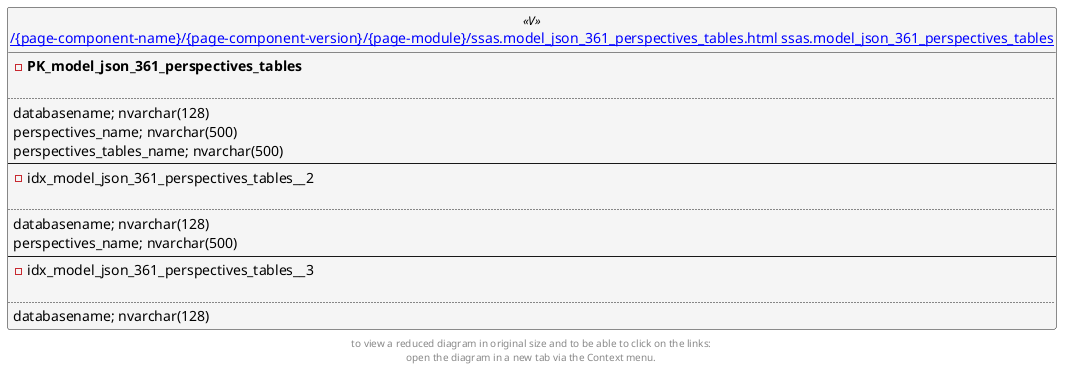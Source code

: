 @startuml
left to right direction
'top to bottom direction
hide circle
'avoide "." issues:
set namespaceSeparator none


skinparam class {
  BackgroundColor White
  BackgroundColor<<FN>> Yellow
  BackgroundColor<<FS>> Yellow
  BackgroundColor<<FT>> LightGray
  BackgroundColor<<IF>> Yellow
  BackgroundColor<<IS>> Yellow
  BackgroundColor<<P>> Aqua
  BackgroundColor<<PC>> Aqua
  BackgroundColor<<SN>> Yellow
  BackgroundColor<<SO>> SlateBlue
  BackgroundColor<<TF>> LightGray
  BackgroundColor<<TR>> Tomato
  BackgroundColor<<U>> White
  BackgroundColor<<V>> WhiteSmoke
  BackgroundColor<<X>> Aqua
}


entity "[[{site-url}/{page-component-name}/{page-component-version}/{page-module}/ssas.model_json_361_perspectives_tables.html ssas.model_json_361_perspectives_tables]]" as ssas.model_json_361_perspectives_tables << V >> {
- **PK_model_json_361_perspectives_tables**

..
databasename; nvarchar(128)
perspectives_name; nvarchar(500)
perspectives_tables_name; nvarchar(500)
--
- idx_model_json_361_perspectives_tables__2

..
databasename; nvarchar(128)
perspectives_name; nvarchar(500)
--
- idx_model_json_361_perspectives_tables__3

..
databasename; nvarchar(128)
}


footer
to view a reduced diagram in original size and to be able to click on the links:
open the diagram in a new tab via the Context menu.
end footer

@enduml

